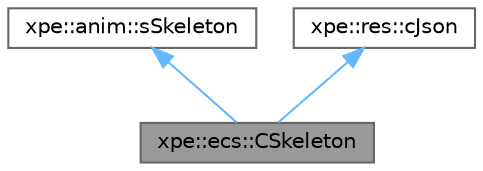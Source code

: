digraph "xpe::ecs::CSkeleton"
{
 // LATEX_PDF_SIZE
  bgcolor="transparent";
  edge [fontname=Helvetica,fontsize=10,labelfontname=Helvetica,labelfontsize=10];
  node [fontname=Helvetica,fontsize=10,shape=box,height=0.2,width=0.4];
  Node1 [id="Node000001",label="xpe::ecs::CSkeleton",height=0.2,width=0.4,color="gray40", fillcolor="grey60", style="filled", fontcolor="black",tooltip=" "];
  Node2 -> Node1 [id="edge1_Node000001_Node000002",dir="back",color="steelblue1",style="solid",tooltip=" "];
  Node2 [id="Node000002",label="xpe::anim::sSkeleton",height=0.2,width=0.4,color="gray40", fillcolor="white", style="filled",URL="$structxpe_1_1anim_1_1s_skeleton.html",tooltip=" "];
  Node3 -> Node1 [id="edge2_Node000001_Node000003",dir="back",color="steelblue1",style="solid",tooltip=" "];
  Node3 [id="Node000003",label="xpe::res::cJson",height=0.2,width=0.4,color="gray40", fillcolor="white", style="filled",URL="$classxpe_1_1res_1_1c_json.html",tooltip=" "];
}
